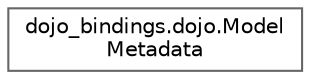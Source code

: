 digraph "Graphical Class Hierarchy"
{
 // LATEX_PDF_SIZE
  bgcolor="transparent";
  edge [fontname=Helvetica,fontsize=10,labelfontname=Helvetica,labelfontsize=10];
  node [fontname=Helvetica,fontsize=10,shape=box,height=0.2,width=0.4];
  rankdir="LR";
  Node0 [id="Node000000",label="dojo_bindings.dojo.Model\lMetadata",height=0.2,width=0.4,color="grey40", fillcolor="white", style="filled",URL="$structdojo__bindings_1_1dojo_1_1_model_metadata.html",tooltip=" "];
}

